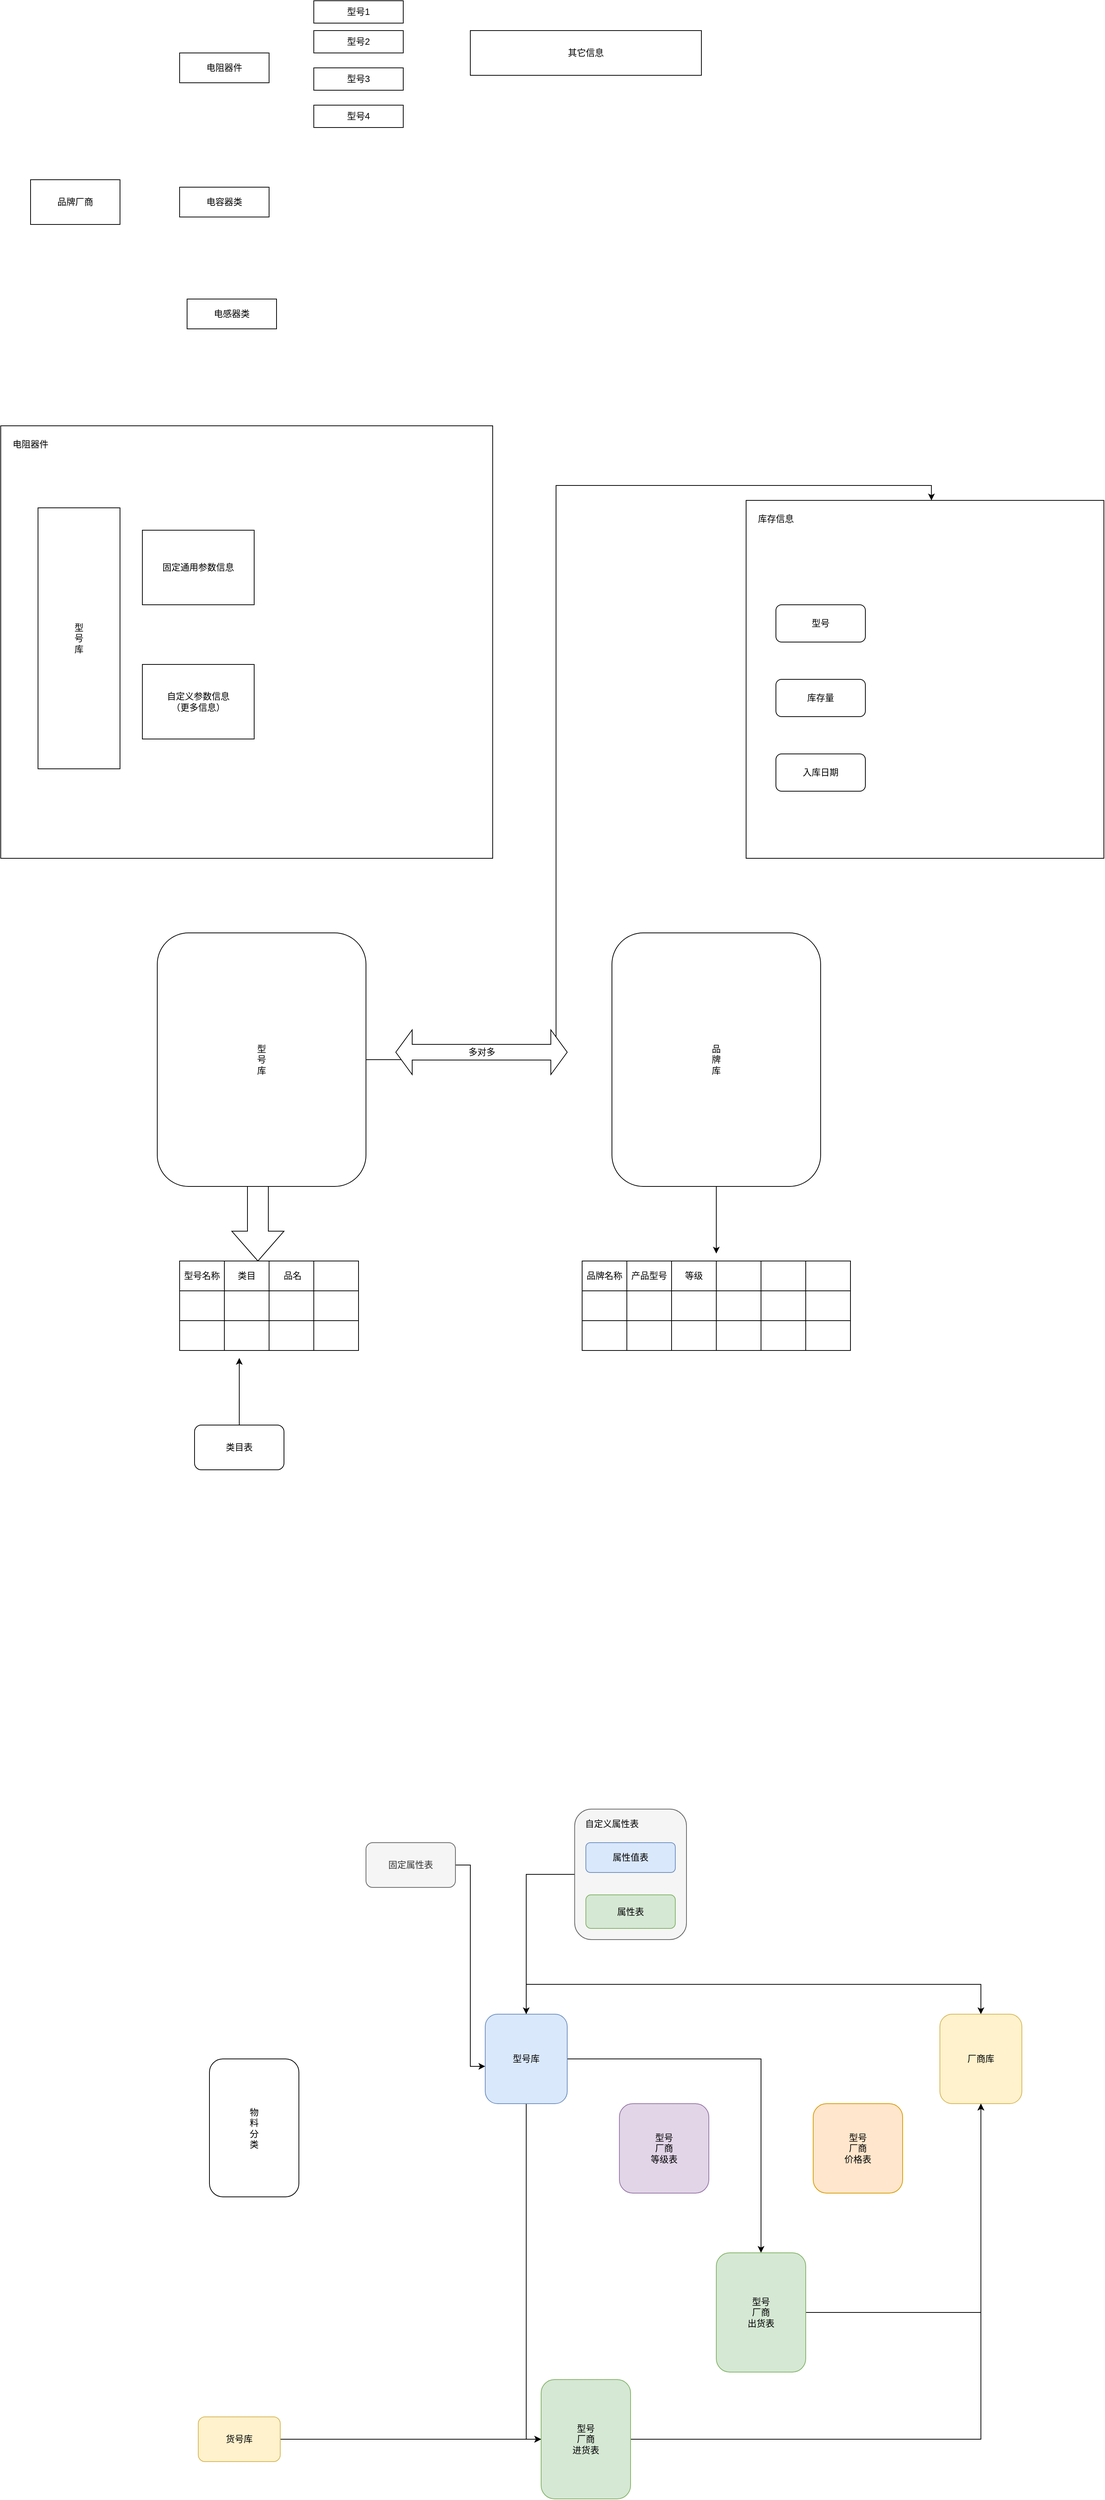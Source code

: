 <mxfile version="21.6.5" type="github">
  <diagram name="第 1 页" id="C9KpGtop9xiGtnV2Kpb9">
    <mxGraphModel dx="1864" dy="1253" grid="1" gridSize="10" guides="1" tooltips="1" connect="1" arrows="1" fold="1" page="1" pageScale="1" pageWidth="3300" pageHeight="4681" math="0" shadow="0">
      <root>
        <mxCell id="0" />
        <mxCell id="1" parent="0" />
        <mxCell id="Cta2Qcoow2eirm1xqx2B-1" value="品牌厂商" style="rounded=0;whiteSpace=wrap;html=1;" vertex="1" parent="1">
          <mxGeometry x="60" y="260" width="120" height="60" as="geometry" />
        </mxCell>
        <mxCell id="Cta2Qcoow2eirm1xqx2B-2" value="电阻器件" style="rounded=0;whiteSpace=wrap;html=1;" vertex="1" parent="1">
          <mxGeometry x="260" y="90" width="120" height="40" as="geometry" />
        </mxCell>
        <mxCell id="Cta2Qcoow2eirm1xqx2B-3" value="电容器类" style="rounded=0;whiteSpace=wrap;html=1;" vertex="1" parent="1">
          <mxGeometry x="260" y="270" width="120" height="40" as="geometry" />
        </mxCell>
        <mxCell id="Cta2Qcoow2eirm1xqx2B-4" value="电感器类" style="rounded=0;whiteSpace=wrap;html=1;" vertex="1" parent="1">
          <mxGeometry x="270" y="420" width="120" height="40" as="geometry" />
        </mxCell>
        <mxCell id="Cta2Qcoow2eirm1xqx2B-5" value="型号1" style="rounded=0;whiteSpace=wrap;html=1;" vertex="1" parent="1">
          <mxGeometry x="440" y="20" width="120" height="30" as="geometry" />
        </mxCell>
        <mxCell id="Cta2Qcoow2eirm1xqx2B-6" value="型号4" style="rounded=0;whiteSpace=wrap;html=1;" vertex="1" parent="1">
          <mxGeometry x="440" y="160" width="120" height="30" as="geometry" />
        </mxCell>
        <mxCell id="Cta2Qcoow2eirm1xqx2B-7" value="型号2" style="rounded=0;whiteSpace=wrap;html=1;" vertex="1" parent="1">
          <mxGeometry x="440" y="60" width="120" height="30" as="geometry" />
        </mxCell>
        <mxCell id="Cta2Qcoow2eirm1xqx2B-8" value="型号3" style="rounded=0;whiteSpace=wrap;html=1;" vertex="1" parent="1">
          <mxGeometry x="440" y="110" width="120" height="30" as="geometry" />
        </mxCell>
        <mxCell id="Cta2Qcoow2eirm1xqx2B-10" value="其它信息" style="rounded=0;whiteSpace=wrap;html=1;" vertex="1" parent="1">
          <mxGeometry x="650" y="60" width="310" height="60" as="geometry" />
        </mxCell>
        <mxCell id="Cta2Qcoow2eirm1xqx2B-11" value="" style="rounded=0;whiteSpace=wrap;html=1;" vertex="1" parent="1">
          <mxGeometry x="20" y="590" width="660" height="580" as="geometry" />
        </mxCell>
        <mxCell id="Cta2Qcoow2eirm1xqx2B-12" value="型&lt;br&gt;号&lt;br&gt;库" style="rounded=0;whiteSpace=wrap;html=1;" vertex="1" parent="1">
          <mxGeometry x="70" y="700" width="110" height="350" as="geometry" />
        </mxCell>
        <mxCell id="Cta2Qcoow2eirm1xqx2B-13" value="电阻器件" style="text;html=1;strokeColor=none;fillColor=none;align=center;verticalAlign=middle;whiteSpace=wrap;rounded=0;" vertex="1" parent="1">
          <mxGeometry x="30" y="600" width="60" height="30" as="geometry" />
        </mxCell>
        <mxCell id="Cta2Qcoow2eirm1xqx2B-14" value="固定通用参数信息" style="rounded=0;whiteSpace=wrap;html=1;" vertex="1" parent="1">
          <mxGeometry x="210" y="730" width="150" height="100" as="geometry" />
        </mxCell>
        <mxCell id="Cta2Qcoow2eirm1xqx2B-17" value="自定义参数信息&lt;br&gt;（更多信息）" style="rounded=0;whiteSpace=wrap;html=1;" vertex="1" parent="1">
          <mxGeometry x="210" y="910" width="150" height="100" as="geometry" />
        </mxCell>
        <mxCell id="Cta2Qcoow2eirm1xqx2B-18" value="" style="whiteSpace=wrap;html=1;aspect=fixed;" vertex="1" parent="1">
          <mxGeometry x="1020" y="690" width="480" height="480" as="geometry" />
        </mxCell>
        <mxCell id="Cta2Qcoow2eirm1xqx2B-20" value="型号" style="rounded=1;whiteSpace=wrap;html=1;" vertex="1" parent="1">
          <mxGeometry x="1060" y="830" width="120" height="50" as="geometry" />
        </mxCell>
        <mxCell id="Cta2Qcoow2eirm1xqx2B-22" value="库存信息" style="text;html=1;strokeColor=none;fillColor=none;align=center;verticalAlign=middle;whiteSpace=wrap;rounded=0;" vertex="1" parent="1">
          <mxGeometry x="1030" y="700" width="60" height="30" as="geometry" />
        </mxCell>
        <mxCell id="Cta2Qcoow2eirm1xqx2B-23" value="库存量" style="rounded=1;whiteSpace=wrap;html=1;" vertex="1" parent="1">
          <mxGeometry x="1060" y="930" width="120" height="50" as="geometry" />
        </mxCell>
        <mxCell id="Cta2Qcoow2eirm1xqx2B-24" value="入库日期" style="rounded=1;whiteSpace=wrap;html=1;" vertex="1" parent="1">
          <mxGeometry x="1060" y="1030" width="120" height="50" as="geometry" />
        </mxCell>
        <mxCell id="Cta2Qcoow2eirm1xqx2B-84" style="edgeStyle=orthogonalEdgeStyle;rounded=0;orthogonalLoop=1;jettySize=auto;html=1;" edge="1" parent="1" source="Cta2Qcoow2eirm1xqx2B-26">
          <mxGeometry relative="1" as="geometry">
            <mxPoint x="980" y="1700" as="targetPoint" />
          </mxGeometry>
        </mxCell>
        <mxCell id="Cta2Qcoow2eirm1xqx2B-26" value="品&lt;br&gt;牌&lt;br&gt;库" style="rounded=1;whiteSpace=wrap;html=1;" vertex="1" parent="1">
          <mxGeometry x="840" y="1270" width="280" height="340" as="geometry" />
        </mxCell>
        <mxCell id="Cta2Qcoow2eirm1xqx2B-83" style="edgeStyle=orthogonalEdgeStyle;rounded=0;orthogonalLoop=1;jettySize=auto;html=1;entryX=0.518;entryY=0;entryDx=0;entryDy=0;entryPerimeter=0;" edge="1" parent="1" source="Cta2Qcoow2eirm1xqx2B-27" target="Cta2Qcoow2eirm1xqx2B-18">
          <mxGeometry relative="1" as="geometry" />
        </mxCell>
        <mxCell id="Cta2Qcoow2eirm1xqx2B-27" value="型&lt;br&gt;号&lt;br&gt;库" style="rounded=1;whiteSpace=wrap;html=1;" vertex="1" parent="1">
          <mxGeometry x="230" y="1270" width="280" height="340" as="geometry" />
        </mxCell>
        <mxCell id="Cta2Qcoow2eirm1xqx2B-28" value="多对多" style="html=1;shadow=0;dashed=0;align=center;verticalAlign=middle;shape=mxgraph.arrows2.twoWayArrow;dy=0.65;dx=22;" vertex="1" parent="1">
          <mxGeometry x="550" y="1400" width="230" height="60" as="geometry" />
        </mxCell>
        <mxCell id="Cta2Qcoow2eirm1xqx2B-29" value="" style="html=1;shadow=0;dashed=0;align=center;verticalAlign=middle;shape=mxgraph.arrows2.arrow;dy=0.6;dx=40;direction=south;notch=0;" vertex="1" parent="1">
          <mxGeometry x="330" y="1610" width="70" height="100" as="geometry" />
        </mxCell>
        <mxCell id="Cta2Qcoow2eirm1xqx2B-63" value="" style="shape=table;startSize=0;container=1;collapsible=0;childLayout=tableLayout;" vertex="1" parent="1">
          <mxGeometry x="260" y="1710" width="240" height="120" as="geometry" />
        </mxCell>
        <mxCell id="Cta2Qcoow2eirm1xqx2B-64" value="" style="shape=tableRow;horizontal=0;startSize=0;swimlaneHead=0;swimlaneBody=0;strokeColor=inherit;top=0;left=0;bottom=0;right=0;collapsible=0;dropTarget=0;fillColor=none;points=[[0,0.5],[1,0.5]];portConstraint=eastwest;" vertex="1" parent="Cta2Qcoow2eirm1xqx2B-63">
          <mxGeometry width="240" height="40" as="geometry" />
        </mxCell>
        <mxCell id="Cta2Qcoow2eirm1xqx2B-65" value="型号名称" style="shape=partialRectangle;html=1;whiteSpace=wrap;connectable=0;strokeColor=inherit;overflow=hidden;fillColor=none;top=0;left=0;bottom=0;right=0;pointerEvents=1;" vertex="1" parent="Cta2Qcoow2eirm1xqx2B-64">
          <mxGeometry width="60" height="40" as="geometry">
            <mxRectangle width="60" height="40" as="alternateBounds" />
          </mxGeometry>
        </mxCell>
        <mxCell id="Cta2Qcoow2eirm1xqx2B-66" value="类目" style="shape=partialRectangle;html=1;whiteSpace=wrap;connectable=0;strokeColor=inherit;overflow=hidden;fillColor=none;top=0;left=0;bottom=0;right=0;pointerEvents=1;" vertex="1" parent="Cta2Qcoow2eirm1xqx2B-64">
          <mxGeometry x="60" width="60" height="40" as="geometry">
            <mxRectangle width="60" height="40" as="alternateBounds" />
          </mxGeometry>
        </mxCell>
        <mxCell id="Cta2Qcoow2eirm1xqx2B-67" value="&amp;nbsp;品名" style="shape=partialRectangle;html=1;whiteSpace=wrap;connectable=0;strokeColor=inherit;overflow=hidden;fillColor=none;top=0;left=0;bottom=0;right=0;pointerEvents=1;" vertex="1" parent="Cta2Qcoow2eirm1xqx2B-64">
          <mxGeometry x="120" width="60" height="40" as="geometry">
            <mxRectangle width="60" height="40" as="alternateBounds" />
          </mxGeometry>
        </mxCell>
        <mxCell id="Cta2Qcoow2eirm1xqx2B-68" value="" style="shape=partialRectangle;html=1;whiteSpace=wrap;connectable=0;strokeColor=inherit;overflow=hidden;fillColor=none;top=0;left=0;bottom=0;right=0;pointerEvents=1;" vertex="1" parent="Cta2Qcoow2eirm1xqx2B-64">
          <mxGeometry x="180" width="60" height="40" as="geometry">
            <mxRectangle width="60" height="40" as="alternateBounds" />
          </mxGeometry>
        </mxCell>
        <mxCell id="Cta2Qcoow2eirm1xqx2B-69" value="" style="shape=tableRow;horizontal=0;startSize=0;swimlaneHead=0;swimlaneBody=0;strokeColor=inherit;top=0;left=0;bottom=0;right=0;collapsible=0;dropTarget=0;fillColor=none;points=[[0,0.5],[1,0.5]];portConstraint=eastwest;" vertex="1" parent="Cta2Qcoow2eirm1xqx2B-63">
          <mxGeometry y="40" width="240" height="40" as="geometry" />
        </mxCell>
        <mxCell id="Cta2Qcoow2eirm1xqx2B-70" value="" style="shape=partialRectangle;html=1;whiteSpace=wrap;connectable=0;strokeColor=inherit;overflow=hidden;fillColor=none;top=0;left=0;bottom=0;right=0;pointerEvents=1;" vertex="1" parent="Cta2Qcoow2eirm1xqx2B-69">
          <mxGeometry width="60" height="40" as="geometry">
            <mxRectangle width="60" height="40" as="alternateBounds" />
          </mxGeometry>
        </mxCell>
        <mxCell id="Cta2Qcoow2eirm1xqx2B-71" value="" style="shape=partialRectangle;html=1;whiteSpace=wrap;connectable=0;strokeColor=inherit;overflow=hidden;fillColor=none;top=0;left=0;bottom=0;right=0;pointerEvents=1;" vertex="1" parent="Cta2Qcoow2eirm1xqx2B-69">
          <mxGeometry x="60" width="60" height="40" as="geometry">
            <mxRectangle width="60" height="40" as="alternateBounds" />
          </mxGeometry>
        </mxCell>
        <mxCell id="Cta2Qcoow2eirm1xqx2B-72" value="" style="shape=partialRectangle;html=1;whiteSpace=wrap;connectable=0;strokeColor=inherit;overflow=hidden;fillColor=none;top=0;left=0;bottom=0;right=0;pointerEvents=1;" vertex="1" parent="Cta2Qcoow2eirm1xqx2B-69">
          <mxGeometry x="120" width="60" height="40" as="geometry">
            <mxRectangle width="60" height="40" as="alternateBounds" />
          </mxGeometry>
        </mxCell>
        <mxCell id="Cta2Qcoow2eirm1xqx2B-73" value="" style="shape=partialRectangle;html=1;whiteSpace=wrap;connectable=0;strokeColor=inherit;overflow=hidden;fillColor=none;top=0;left=0;bottom=0;right=0;pointerEvents=1;" vertex="1" parent="Cta2Qcoow2eirm1xqx2B-69">
          <mxGeometry x="180" width="60" height="40" as="geometry">
            <mxRectangle width="60" height="40" as="alternateBounds" />
          </mxGeometry>
        </mxCell>
        <mxCell id="Cta2Qcoow2eirm1xqx2B-74" value="" style="shape=tableRow;horizontal=0;startSize=0;swimlaneHead=0;swimlaneBody=0;strokeColor=inherit;top=0;left=0;bottom=0;right=0;collapsible=0;dropTarget=0;fillColor=none;points=[[0,0.5],[1,0.5]];portConstraint=eastwest;" vertex="1" parent="Cta2Qcoow2eirm1xqx2B-63">
          <mxGeometry y="80" width="240" height="40" as="geometry" />
        </mxCell>
        <mxCell id="Cta2Qcoow2eirm1xqx2B-75" value="" style="shape=partialRectangle;html=1;whiteSpace=wrap;connectable=0;strokeColor=inherit;overflow=hidden;fillColor=none;top=0;left=0;bottom=0;right=0;pointerEvents=1;" vertex="1" parent="Cta2Qcoow2eirm1xqx2B-74">
          <mxGeometry width="60" height="40" as="geometry">
            <mxRectangle width="60" height="40" as="alternateBounds" />
          </mxGeometry>
        </mxCell>
        <mxCell id="Cta2Qcoow2eirm1xqx2B-76" value="" style="shape=partialRectangle;html=1;whiteSpace=wrap;connectable=0;strokeColor=inherit;overflow=hidden;fillColor=none;top=0;left=0;bottom=0;right=0;pointerEvents=1;" vertex="1" parent="Cta2Qcoow2eirm1xqx2B-74">
          <mxGeometry x="60" width="60" height="40" as="geometry">
            <mxRectangle width="60" height="40" as="alternateBounds" />
          </mxGeometry>
        </mxCell>
        <mxCell id="Cta2Qcoow2eirm1xqx2B-77" value="" style="shape=partialRectangle;html=1;whiteSpace=wrap;connectable=0;strokeColor=inherit;overflow=hidden;fillColor=none;top=0;left=0;bottom=0;right=0;pointerEvents=1;" vertex="1" parent="Cta2Qcoow2eirm1xqx2B-74">
          <mxGeometry x="120" width="60" height="40" as="geometry">
            <mxRectangle width="60" height="40" as="alternateBounds" />
          </mxGeometry>
        </mxCell>
        <mxCell id="Cta2Qcoow2eirm1xqx2B-78" value="" style="shape=partialRectangle;html=1;whiteSpace=wrap;connectable=0;strokeColor=inherit;overflow=hidden;fillColor=none;top=0;left=0;bottom=0;right=0;pointerEvents=1;" vertex="1" parent="Cta2Qcoow2eirm1xqx2B-74">
          <mxGeometry x="180" width="60" height="40" as="geometry">
            <mxRectangle width="60" height="40" as="alternateBounds" />
          </mxGeometry>
        </mxCell>
        <mxCell id="Cta2Qcoow2eirm1xqx2B-82" style="edgeStyle=orthogonalEdgeStyle;rounded=0;orthogonalLoop=1;jettySize=auto;html=1;" edge="1" parent="1" source="Cta2Qcoow2eirm1xqx2B-81">
          <mxGeometry relative="1" as="geometry">
            <mxPoint x="340" y="1840" as="targetPoint" />
          </mxGeometry>
        </mxCell>
        <mxCell id="Cta2Qcoow2eirm1xqx2B-81" value="类目表" style="rounded=1;whiteSpace=wrap;html=1;" vertex="1" parent="1">
          <mxGeometry x="280" y="1930" width="120" height="60" as="geometry" />
        </mxCell>
        <mxCell id="Cta2Qcoow2eirm1xqx2B-85" value="" style="shape=table;startSize=0;container=1;collapsible=0;childLayout=tableLayout;" vertex="1" parent="1">
          <mxGeometry x="800" y="1710" width="360" height="120" as="geometry" />
        </mxCell>
        <mxCell id="Cta2Qcoow2eirm1xqx2B-86" value="" style="shape=tableRow;horizontal=0;startSize=0;swimlaneHead=0;swimlaneBody=0;strokeColor=inherit;top=0;left=0;bottom=0;right=0;collapsible=0;dropTarget=0;fillColor=none;points=[[0,0.5],[1,0.5]];portConstraint=eastwest;" vertex="1" parent="Cta2Qcoow2eirm1xqx2B-85">
          <mxGeometry width="360" height="40" as="geometry" />
        </mxCell>
        <mxCell id="Cta2Qcoow2eirm1xqx2B-87" value="品牌名称" style="shape=partialRectangle;html=1;whiteSpace=wrap;connectable=0;strokeColor=inherit;overflow=hidden;fillColor=none;top=0;left=0;bottom=0;right=0;pointerEvents=1;" vertex="1" parent="Cta2Qcoow2eirm1xqx2B-86">
          <mxGeometry width="60" height="40" as="geometry">
            <mxRectangle width="60" height="40" as="alternateBounds" />
          </mxGeometry>
        </mxCell>
        <mxCell id="Cta2Qcoow2eirm1xqx2B-88" value="产品型号" style="shape=partialRectangle;html=1;whiteSpace=wrap;connectable=0;strokeColor=inherit;overflow=hidden;fillColor=none;top=0;left=0;bottom=0;right=0;pointerEvents=1;" vertex="1" parent="Cta2Qcoow2eirm1xqx2B-86">
          <mxGeometry x="60" width="60" height="40" as="geometry">
            <mxRectangle width="60" height="40" as="alternateBounds" />
          </mxGeometry>
        </mxCell>
        <mxCell id="Cta2Qcoow2eirm1xqx2B-89" value="等级" style="shape=partialRectangle;html=1;whiteSpace=wrap;connectable=0;strokeColor=inherit;overflow=hidden;fillColor=none;top=0;left=0;bottom=0;right=0;pointerEvents=1;" vertex="1" parent="Cta2Qcoow2eirm1xqx2B-86">
          <mxGeometry x="120" width="60" height="40" as="geometry">
            <mxRectangle width="60" height="40" as="alternateBounds" />
          </mxGeometry>
        </mxCell>
        <mxCell id="Cta2Qcoow2eirm1xqx2B-90" value="" style="shape=partialRectangle;html=1;whiteSpace=wrap;connectable=0;strokeColor=inherit;overflow=hidden;fillColor=none;top=0;left=0;bottom=0;right=0;pointerEvents=1;" vertex="1" parent="Cta2Qcoow2eirm1xqx2B-86">
          <mxGeometry x="180" width="60" height="40" as="geometry">
            <mxRectangle width="60" height="40" as="alternateBounds" />
          </mxGeometry>
        </mxCell>
        <mxCell id="Cta2Qcoow2eirm1xqx2B-91" value="" style="shape=partialRectangle;html=1;whiteSpace=wrap;connectable=0;strokeColor=inherit;overflow=hidden;fillColor=none;top=0;left=0;bottom=0;right=0;pointerEvents=1;" vertex="1" parent="Cta2Qcoow2eirm1xqx2B-86">
          <mxGeometry x="240" width="60" height="40" as="geometry">
            <mxRectangle width="60" height="40" as="alternateBounds" />
          </mxGeometry>
        </mxCell>
        <mxCell id="Cta2Qcoow2eirm1xqx2B-92" value="" style="shape=partialRectangle;html=1;whiteSpace=wrap;connectable=0;strokeColor=inherit;overflow=hidden;fillColor=none;top=0;left=0;bottom=0;right=0;pointerEvents=1;" vertex="1" parent="Cta2Qcoow2eirm1xqx2B-86">
          <mxGeometry x="300" width="60" height="40" as="geometry">
            <mxRectangle width="60" height="40" as="alternateBounds" />
          </mxGeometry>
        </mxCell>
        <mxCell id="Cta2Qcoow2eirm1xqx2B-93" value="" style="shape=tableRow;horizontal=0;startSize=0;swimlaneHead=0;swimlaneBody=0;strokeColor=inherit;top=0;left=0;bottom=0;right=0;collapsible=0;dropTarget=0;fillColor=none;points=[[0,0.5],[1,0.5]];portConstraint=eastwest;" vertex="1" parent="Cta2Qcoow2eirm1xqx2B-85">
          <mxGeometry y="40" width="360" height="40" as="geometry" />
        </mxCell>
        <mxCell id="Cta2Qcoow2eirm1xqx2B-94" value="" style="shape=partialRectangle;html=1;whiteSpace=wrap;connectable=0;strokeColor=inherit;overflow=hidden;fillColor=none;top=0;left=0;bottom=0;right=0;pointerEvents=1;" vertex="1" parent="Cta2Qcoow2eirm1xqx2B-93">
          <mxGeometry width="60" height="40" as="geometry">
            <mxRectangle width="60" height="40" as="alternateBounds" />
          </mxGeometry>
        </mxCell>
        <mxCell id="Cta2Qcoow2eirm1xqx2B-95" value="" style="shape=partialRectangle;html=1;whiteSpace=wrap;connectable=0;strokeColor=inherit;overflow=hidden;fillColor=none;top=0;left=0;bottom=0;right=0;pointerEvents=1;" vertex="1" parent="Cta2Qcoow2eirm1xqx2B-93">
          <mxGeometry x="60" width="60" height="40" as="geometry">
            <mxRectangle width="60" height="40" as="alternateBounds" />
          </mxGeometry>
        </mxCell>
        <mxCell id="Cta2Qcoow2eirm1xqx2B-96" value="" style="shape=partialRectangle;html=1;whiteSpace=wrap;connectable=0;strokeColor=inherit;overflow=hidden;fillColor=none;top=0;left=0;bottom=0;right=0;pointerEvents=1;" vertex="1" parent="Cta2Qcoow2eirm1xqx2B-93">
          <mxGeometry x="120" width="60" height="40" as="geometry">
            <mxRectangle width="60" height="40" as="alternateBounds" />
          </mxGeometry>
        </mxCell>
        <mxCell id="Cta2Qcoow2eirm1xqx2B-97" value="" style="shape=partialRectangle;html=1;whiteSpace=wrap;connectable=0;strokeColor=inherit;overflow=hidden;fillColor=none;top=0;left=0;bottom=0;right=0;pointerEvents=1;" vertex="1" parent="Cta2Qcoow2eirm1xqx2B-93">
          <mxGeometry x="180" width="60" height="40" as="geometry">
            <mxRectangle width="60" height="40" as="alternateBounds" />
          </mxGeometry>
        </mxCell>
        <mxCell id="Cta2Qcoow2eirm1xqx2B-98" value="" style="shape=partialRectangle;html=1;whiteSpace=wrap;connectable=0;strokeColor=inherit;overflow=hidden;fillColor=none;top=0;left=0;bottom=0;right=0;pointerEvents=1;" vertex="1" parent="Cta2Qcoow2eirm1xqx2B-93">
          <mxGeometry x="240" width="60" height="40" as="geometry">
            <mxRectangle width="60" height="40" as="alternateBounds" />
          </mxGeometry>
        </mxCell>
        <mxCell id="Cta2Qcoow2eirm1xqx2B-99" value="" style="shape=partialRectangle;html=1;whiteSpace=wrap;connectable=0;strokeColor=inherit;overflow=hidden;fillColor=none;top=0;left=0;bottom=0;right=0;pointerEvents=1;" vertex="1" parent="Cta2Qcoow2eirm1xqx2B-93">
          <mxGeometry x="300" width="60" height="40" as="geometry">
            <mxRectangle width="60" height="40" as="alternateBounds" />
          </mxGeometry>
        </mxCell>
        <mxCell id="Cta2Qcoow2eirm1xqx2B-100" value="" style="shape=tableRow;horizontal=0;startSize=0;swimlaneHead=0;swimlaneBody=0;strokeColor=inherit;top=0;left=0;bottom=0;right=0;collapsible=0;dropTarget=0;fillColor=none;points=[[0,0.5],[1,0.5]];portConstraint=eastwest;" vertex="1" parent="Cta2Qcoow2eirm1xqx2B-85">
          <mxGeometry y="80" width="360" height="40" as="geometry" />
        </mxCell>
        <mxCell id="Cta2Qcoow2eirm1xqx2B-101" value="" style="shape=partialRectangle;html=1;whiteSpace=wrap;connectable=0;strokeColor=inherit;overflow=hidden;fillColor=none;top=0;left=0;bottom=0;right=0;pointerEvents=1;" vertex="1" parent="Cta2Qcoow2eirm1xqx2B-100">
          <mxGeometry width="60" height="40" as="geometry">
            <mxRectangle width="60" height="40" as="alternateBounds" />
          </mxGeometry>
        </mxCell>
        <mxCell id="Cta2Qcoow2eirm1xqx2B-102" value="" style="shape=partialRectangle;html=1;whiteSpace=wrap;connectable=0;strokeColor=inherit;overflow=hidden;fillColor=none;top=0;left=0;bottom=0;right=0;pointerEvents=1;" vertex="1" parent="Cta2Qcoow2eirm1xqx2B-100">
          <mxGeometry x="60" width="60" height="40" as="geometry">
            <mxRectangle width="60" height="40" as="alternateBounds" />
          </mxGeometry>
        </mxCell>
        <mxCell id="Cta2Qcoow2eirm1xqx2B-103" value="" style="shape=partialRectangle;html=1;whiteSpace=wrap;connectable=0;strokeColor=inherit;overflow=hidden;fillColor=none;top=0;left=0;bottom=0;right=0;pointerEvents=1;" vertex="1" parent="Cta2Qcoow2eirm1xqx2B-100">
          <mxGeometry x="120" width="60" height="40" as="geometry">
            <mxRectangle width="60" height="40" as="alternateBounds" />
          </mxGeometry>
        </mxCell>
        <mxCell id="Cta2Qcoow2eirm1xqx2B-104" value="" style="shape=partialRectangle;html=1;whiteSpace=wrap;connectable=0;strokeColor=inherit;overflow=hidden;fillColor=none;top=0;left=0;bottom=0;right=0;pointerEvents=1;" vertex="1" parent="Cta2Qcoow2eirm1xqx2B-100">
          <mxGeometry x="180" width="60" height="40" as="geometry">
            <mxRectangle width="60" height="40" as="alternateBounds" />
          </mxGeometry>
        </mxCell>
        <mxCell id="Cta2Qcoow2eirm1xqx2B-105" value="" style="shape=partialRectangle;html=1;whiteSpace=wrap;connectable=0;strokeColor=inherit;overflow=hidden;fillColor=none;top=0;left=0;bottom=0;right=0;pointerEvents=1;" vertex="1" parent="Cta2Qcoow2eirm1xqx2B-100">
          <mxGeometry x="240" width="60" height="40" as="geometry">
            <mxRectangle width="60" height="40" as="alternateBounds" />
          </mxGeometry>
        </mxCell>
        <mxCell id="Cta2Qcoow2eirm1xqx2B-106" value="" style="shape=partialRectangle;html=1;whiteSpace=wrap;connectable=0;strokeColor=inherit;overflow=hidden;fillColor=none;top=0;left=0;bottom=0;right=0;pointerEvents=1;" vertex="1" parent="Cta2Qcoow2eirm1xqx2B-100">
          <mxGeometry x="300" width="60" height="40" as="geometry">
            <mxRectangle width="60" height="40" as="alternateBounds" />
          </mxGeometry>
        </mxCell>
        <mxCell id="Cta2Qcoow2eirm1xqx2B-120" style="edgeStyle=orthogonalEdgeStyle;rounded=0;orthogonalLoop=1;jettySize=auto;html=1;entryX=0.5;entryY=0;entryDx=0;entryDy=0;" edge="1" parent="1" source="Cta2Qcoow2eirm1xqx2B-107" target="Cta2Qcoow2eirm1xqx2B-108">
          <mxGeometry relative="1" as="geometry">
            <Array as="points">
              <mxPoint x="725" y="2680" />
              <mxPoint x="1335" y="2680" />
            </Array>
          </mxGeometry>
        </mxCell>
        <mxCell id="Cta2Qcoow2eirm1xqx2B-121" style="edgeStyle=orthogonalEdgeStyle;rounded=0;orthogonalLoop=1;jettySize=auto;html=1;entryX=0;entryY=0.5;entryDx=0;entryDy=0;" edge="1" parent="1" source="Cta2Qcoow2eirm1xqx2B-107" target="Cta2Qcoow2eirm1xqx2B-116">
          <mxGeometry relative="1" as="geometry" />
        </mxCell>
        <mxCell id="Cta2Qcoow2eirm1xqx2B-125" style="edgeStyle=orthogonalEdgeStyle;rounded=0;orthogonalLoop=1;jettySize=auto;html=1;" edge="1" parent="1" source="Cta2Qcoow2eirm1xqx2B-107" target="Cta2Qcoow2eirm1xqx2B-117">
          <mxGeometry relative="1" as="geometry" />
        </mxCell>
        <mxCell id="Cta2Qcoow2eirm1xqx2B-107" value="型号库" style="rounded=1;whiteSpace=wrap;html=1;fillColor=#dae8fc;strokeColor=#6c8ebf;" vertex="1" parent="1">
          <mxGeometry x="670" y="2720" width="110" height="120" as="geometry" />
        </mxCell>
        <mxCell id="Cta2Qcoow2eirm1xqx2B-108" value="厂商库" style="rounded=1;whiteSpace=wrap;html=1;fillColor=#fff2cc;strokeColor=#d6b656;" vertex="1" parent="1">
          <mxGeometry x="1280" y="2720" width="110" height="120" as="geometry" />
        </mxCell>
        <mxCell id="Cta2Qcoow2eirm1xqx2B-128" style="edgeStyle=orthogonalEdgeStyle;rounded=0;orthogonalLoop=1;jettySize=auto;html=1;entryX=0;entryY=0.583;entryDx=0;entryDy=0;entryPerimeter=0;" edge="1" parent="1" source="Cta2Qcoow2eirm1xqx2B-109" target="Cta2Qcoow2eirm1xqx2B-107">
          <mxGeometry relative="1" as="geometry" />
        </mxCell>
        <mxCell id="Cta2Qcoow2eirm1xqx2B-109" value="固定属性表" style="rounded=1;whiteSpace=wrap;html=1;fillColor=#f5f5f5;fontColor=#333333;strokeColor=#666666;" vertex="1" parent="1">
          <mxGeometry x="510" y="2490" width="120" height="60" as="geometry" />
        </mxCell>
        <mxCell id="Cta2Qcoow2eirm1xqx2B-127" style="edgeStyle=orthogonalEdgeStyle;rounded=0;orthogonalLoop=1;jettySize=auto;html=1;entryX=0.5;entryY=0;entryDx=0;entryDy=0;" edge="1" parent="1" source="Cta2Qcoow2eirm1xqx2B-112" target="Cta2Qcoow2eirm1xqx2B-107">
          <mxGeometry relative="1" as="geometry" />
        </mxCell>
        <mxCell id="Cta2Qcoow2eirm1xqx2B-112" value="" style="rounded=1;whiteSpace=wrap;html=1;fillColor=#f5f5f5;fontColor=#333333;strokeColor=#666666;" vertex="1" parent="1">
          <mxGeometry x="790" y="2445" width="150" height="175" as="geometry" />
        </mxCell>
        <mxCell id="Cta2Qcoow2eirm1xqx2B-110" value="属性表" style="rounded=1;whiteSpace=wrap;html=1;fillColor=#d5e8d4;strokeColor=#82b366;" vertex="1" parent="1">
          <mxGeometry x="805" y="2560" width="120" height="45" as="geometry" />
        </mxCell>
        <mxCell id="Cta2Qcoow2eirm1xqx2B-111" value="属性值表" style="rounded=1;whiteSpace=wrap;html=1;fillColor=#dae8fc;strokeColor=#6c8ebf;" vertex="1" parent="1">
          <mxGeometry x="805" y="2490" width="120" height="40" as="geometry" />
        </mxCell>
        <mxCell id="Cta2Qcoow2eirm1xqx2B-114" value="自定义属性表" style="text;html=1;strokeColor=none;fillColor=none;align=center;verticalAlign=middle;whiteSpace=wrap;rounded=0;" vertex="1" parent="1">
          <mxGeometry x="790" y="2450" width="100" height="30" as="geometry" />
        </mxCell>
        <mxCell id="Cta2Qcoow2eirm1xqx2B-124" style="edgeStyle=orthogonalEdgeStyle;rounded=0;orthogonalLoop=1;jettySize=auto;html=1;entryX=0.5;entryY=1;entryDx=0;entryDy=0;" edge="1" parent="1" source="Cta2Qcoow2eirm1xqx2B-116" target="Cta2Qcoow2eirm1xqx2B-108">
          <mxGeometry relative="1" as="geometry" />
        </mxCell>
        <mxCell id="Cta2Qcoow2eirm1xqx2B-116" value="型号&lt;br&gt;厂商&lt;br&gt;进货表" style="rounded=1;whiteSpace=wrap;html=1;fillColor=#d5e8d4;strokeColor=#82b366;" vertex="1" parent="1">
          <mxGeometry x="745" y="3210" width="120" height="160" as="geometry" />
        </mxCell>
        <mxCell id="Cta2Qcoow2eirm1xqx2B-126" style="edgeStyle=orthogonalEdgeStyle;rounded=0;orthogonalLoop=1;jettySize=auto;html=1;entryX=0.5;entryY=1;entryDx=0;entryDy=0;" edge="1" parent="1" source="Cta2Qcoow2eirm1xqx2B-117" target="Cta2Qcoow2eirm1xqx2B-108">
          <mxGeometry relative="1" as="geometry" />
        </mxCell>
        <mxCell id="Cta2Qcoow2eirm1xqx2B-117" value="型号&lt;br&gt;厂商&lt;br&gt;出货表" style="rounded=1;whiteSpace=wrap;html=1;fillColor=#d5e8d4;strokeColor=#82b366;" vertex="1" parent="1">
          <mxGeometry x="980" y="3040" width="120" height="160" as="geometry" />
        </mxCell>
        <mxCell id="Cta2Qcoow2eirm1xqx2B-118" value="型号&lt;br&gt;厂商&lt;br&gt;等级表" style="rounded=1;whiteSpace=wrap;html=1;fillColor=#e1d5e7;strokeColor=#9673a6;" vertex="1" parent="1">
          <mxGeometry x="850" y="2840" width="120" height="120" as="geometry" />
        </mxCell>
        <mxCell id="Cta2Qcoow2eirm1xqx2B-119" value="型号&lt;br&gt;厂商&lt;br&gt;价格表" style="rounded=1;whiteSpace=wrap;html=1;fillColor=#ffe6cc;strokeColor=#d79b00;" vertex="1" parent="1">
          <mxGeometry x="1110" y="2840" width="120" height="120" as="geometry" />
        </mxCell>
        <mxCell id="Cta2Qcoow2eirm1xqx2B-129" value="物&lt;br&gt;料&lt;br&gt;分&lt;br&gt;类" style="rounded=1;whiteSpace=wrap;html=1;" vertex="1" parent="1">
          <mxGeometry x="300" y="2780" width="120" height="185" as="geometry" />
        </mxCell>
        <mxCell id="Cta2Qcoow2eirm1xqx2B-131" style="edgeStyle=orthogonalEdgeStyle;rounded=0;orthogonalLoop=1;jettySize=auto;html=1;" edge="1" parent="1" source="Cta2Qcoow2eirm1xqx2B-130" target="Cta2Qcoow2eirm1xqx2B-116">
          <mxGeometry relative="1" as="geometry" />
        </mxCell>
        <mxCell id="Cta2Qcoow2eirm1xqx2B-130" value="货号库" style="rounded=1;whiteSpace=wrap;html=1;fillColor=#fff2cc;strokeColor=#d6b656;" vertex="1" parent="1">
          <mxGeometry x="285" y="3260" width="110" height="60" as="geometry" />
        </mxCell>
      </root>
    </mxGraphModel>
  </diagram>
</mxfile>
